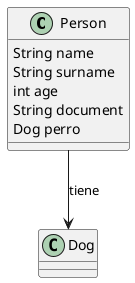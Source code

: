 @startuml
class Person {
    String name
    String surname
    int age
    String document
    Dog perro
}
Person --> Dog : tiene
@enduml